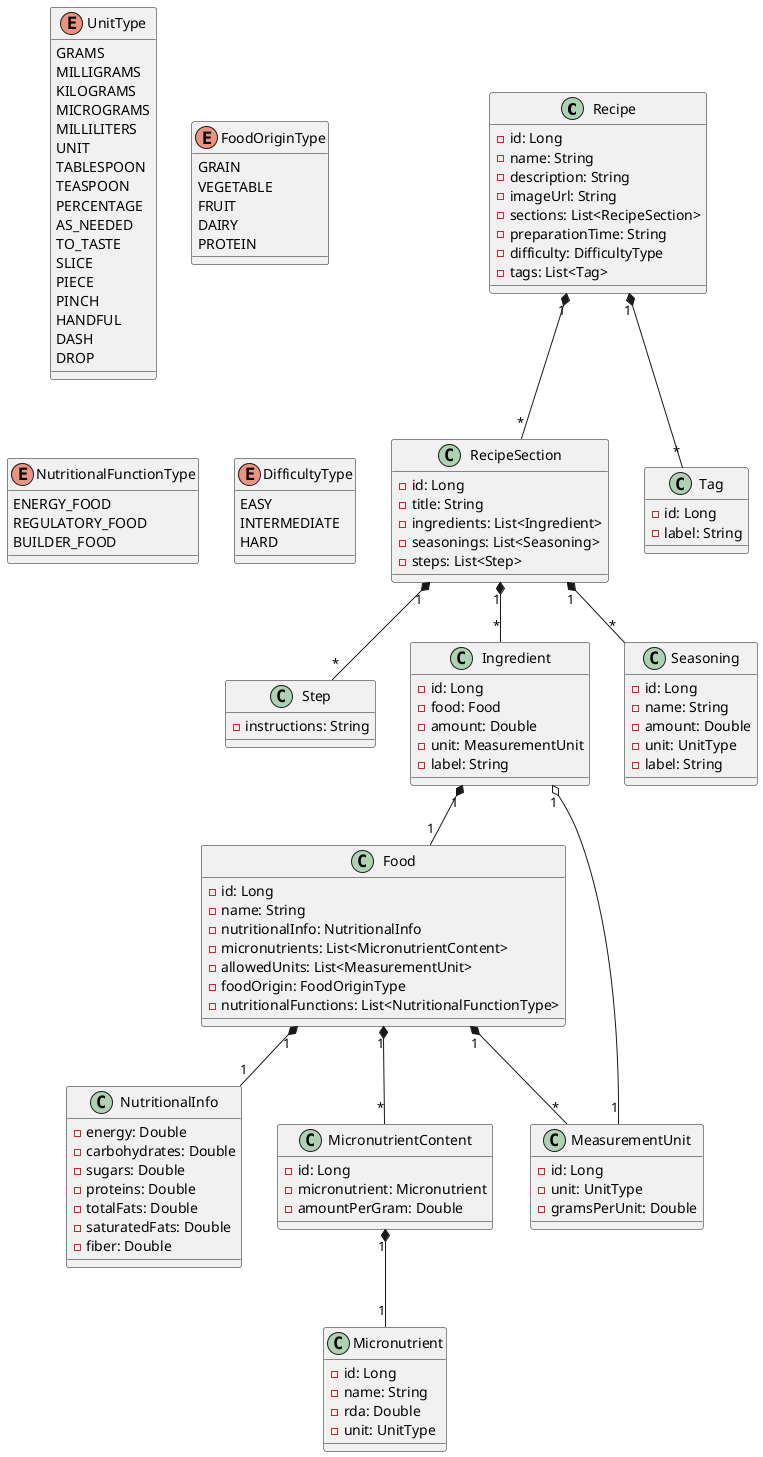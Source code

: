 @startuml

class Recipe {
    - id: Long
    - name: String
    - description: String
    - imageUrl: String
    - sections: List<RecipeSection>
    - preparationTime: String
    - difficulty: DifficultyType
    - tags: List<Tag>
}

class RecipeSection {
    - id: Long
    - title: String
    - ingredients: List<Ingredient>
    - seasonings: List<Seasoning>
    - steps: List<Step>
}

class Step {
    - instructions: String
}

class Ingredient {
    - id: Long
    - food: Food
    - amount: Double
    - unit: MeasurementUnit
    - label: String
}

class Seasoning {
    - id: Long
    - name: String
    - amount: Double
    - unit: UnitType
    - label: String
}

class Food {
    - id: Long
    - name: String
    - nutritionalInfo: NutritionalInfo
    - micronutrients: List<MicronutrientContent>
    - allowedUnits: List<MeasurementUnit>
    - foodOrigin: FoodOriginType
    - nutritionalFunctions: List<NutritionalFunctionType>
}

class NutritionalInfo {
    - energy: Double
    - carbohydrates: Double
    - sugars: Double
    - proteins: Double
    - totalFats: Double
    - saturatedFats: Double
    - fiber: Double
}

class MicronutrientContent {
    - id: Long
    - micronutrient: Micronutrient
    - amountPerGram: Double
}

class Micronutrient {
    - id: Long
    - name: String
    - rda: Double
    ' Recommended Daily Allowance
    - unit: UnitType
}

class MeasurementUnit {
    - id: Long
    - unit: UnitType
    - gramsPerUnit: Double
}

class Tag {
    - id: Long
    - label: String
}


Recipe "1" *-- "*" RecipeSection
Recipe "1" *-- "*" Tag

RecipeSection "1" *-- "*" Step
RecipeSection "1" *-- "*" Ingredient
RecipeSection "1" *-- "*" Seasoning

Ingredient "1" *-- "1" Food
Ingredient "1" o-- "1" MeasurementUnit

Food "1" *-- "1" NutritionalInfo
Food "1" *-- "*" MeasurementUnit
Food "1" *-- "*" MicronutrientContent

MicronutrientContent "1" *-- "1" Micronutrient


enum UnitType {
    GRAMS
    MILLIGRAMS
    KILOGRAMS
    MICROGRAMS
    MILLILITERS
    UNIT
    TABLESPOON
    TEASPOON
    PERCENTAGE
    AS_NEEDED
    TO_TASTE
    SLICE
    PIECE
    PINCH
    HANDFUL
    DASH
    DROP
}

enum FoodOriginType {
    GRAIN
    VEGETABLE
    FRUIT
    DAIRY
    PROTEIN
}

enum NutritionalFunctionType {
    ENERGY_FOOD
    REGULATORY_FOOD
    BUILDER_FOOD
}

enum DifficultyType {
    EASY
    INTERMEDIATE
    HARD
}

@enduml
